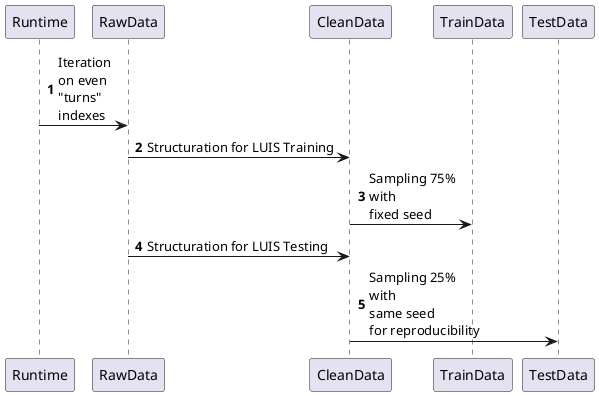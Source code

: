 @startuml
'https://plantuml.com/sequence-diagram

autonumber

Runtime -> RawData: Iteration\non even\n"turns"\nindexes
RawData -> CleanData: Structuration for LUIS Training
CleanData -> TrainData: Sampling 75%\nwith\nfixed seed
RawData -> CleanData: Structuration for LUIS Testing
CleanData -> TestData: Sampling 25%\nwith\nsame seed\nfor reproducibility
@enduml